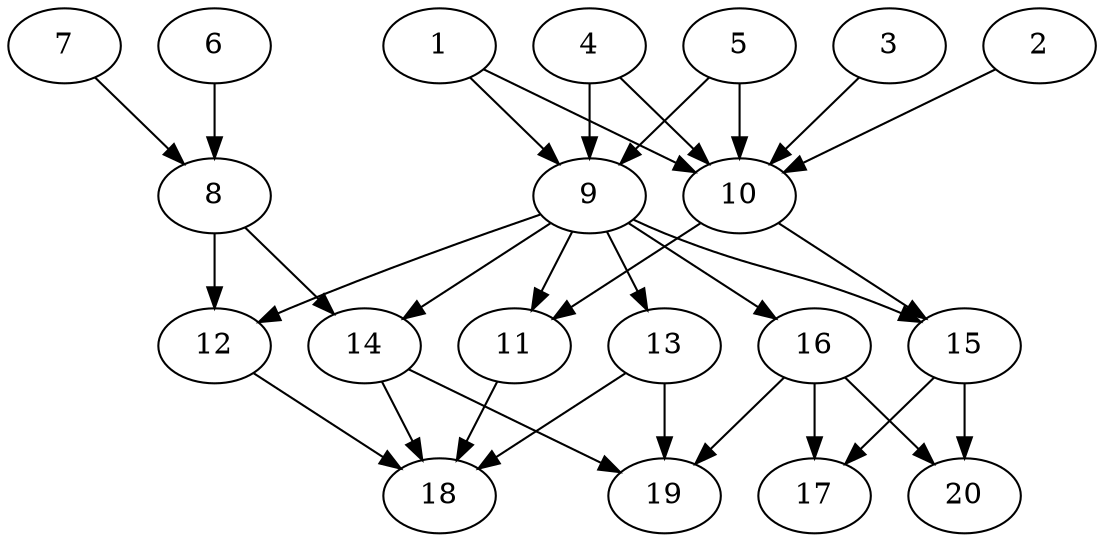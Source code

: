 // DAG automatically generated by daggen at Tue Jul 23 14:28:59 2019
// ./daggen --dot -n 20 --ccr 0.4 --fat 0.6 --regular 0.5 --density 0.7 --mindata 5242880 --maxdata 52428800 
digraph G {
  1 [size="69911040", alpha="0.04", expect_size="27964416"] 
  1 -> 9 [size ="27964416"]
  1 -> 10 [size ="27964416"]
  2 [size="91934720", alpha="0.18", expect_size="36773888"] 
  2 -> 10 [size ="36773888"]
  3 [size="97070080", alpha="0.03", expect_size="38828032"] 
  3 -> 10 [size ="38828032"]
  4 [size="33374720", alpha="0.11", expect_size="13349888"] 
  4 -> 9 [size ="13349888"]
  4 -> 10 [size ="13349888"]
  5 [size="61678080", alpha="0.16", expect_size="24671232"] 
  5 -> 9 [size ="24671232"]
  5 -> 10 [size ="24671232"]
  6 [size="15697920", alpha="0.14", expect_size="6279168"] 
  6 -> 8 [size ="6279168"]
  7 [size="78095360", alpha="0.14", expect_size="31238144"] 
  7 -> 8 [size ="31238144"]
  8 [size="120386560", alpha="0.01", expect_size="48154624"] 
  8 -> 12 [size ="48154624"]
  8 -> 14 [size ="48154624"]
  9 [size="47769600", alpha="0.16", expect_size="19107840"] 
  9 -> 11 [size ="19107840"]
  9 -> 12 [size ="19107840"]
  9 -> 13 [size ="19107840"]
  9 -> 14 [size ="19107840"]
  9 -> 15 [size ="19107840"]
  9 -> 16 [size ="19107840"]
  10 [size="16680960", alpha="0.06", expect_size="6672384"] 
  10 -> 11 [size ="6672384"]
  10 -> 15 [size ="6672384"]
  11 [size="123079680", alpha="0.14", expect_size="49231872"] 
  11 -> 18 [size ="49231872"]
  12 [size="30033920", alpha="0.18", expect_size="12013568"] 
  12 -> 18 [size ="12013568"]
  13 [size="17871360", alpha="0.00", expect_size="7148544"] 
  13 -> 18 [size ="7148544"]
  13 -> 19 [size ="7148544"]
  14 [size="32657920", alpha="0.19", expect_size="13063168"] 
  14 -> 18 [size ="13063168"]
  14 -> 19 [size ="13063168"]
  15 [size="99494400", alpha="0.04", expect_size="39797760"] 
  15 -> 17 [size ="39797760"]
  15 -> 20 [size ="39797760"]
  16 [size="75456000", alpha="0.11", expect_size="30182400"] 
  16 -> 17 [size ="30182400"]
  16 -> 19 [size ="30182400"]
  16 -> 20 [size ="30182400"]
  17 [size="40184320", alpha="0.19", expect_size="16073728"] 
  18 [size="123225600", alpha="0.12", expect_size="49290240"] 
  19 [size="126755840", alpha="0.12", expect_size="50702336"] 
  20 [size="101747200", alpha="0.16", expect_size="40698880"] 
}
